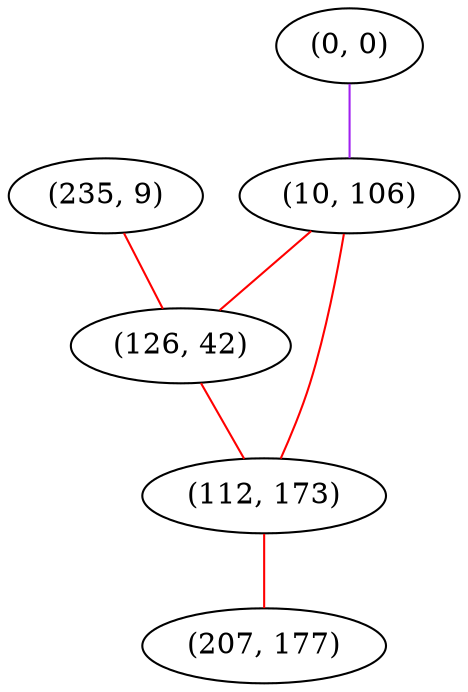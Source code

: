 graph "" {
"(0, 0)";
"(10, 106)";
"(235, 9)";
"(126, 42)";
"(112, 173)";
"(207, 177)";
"(0, 0)" -- "(10, 106)"  [color=purple, key=0, weight=4];
"(10, 106)" -- "(126, 42)"  [color=red, key=0, weight=1];
"(10, 106)" -- "(112, 173)"  [color=red, key=0, weight=1];
"(235, 9)" -- "(126, 42)"  [color=red, key=0, weight=1];
"(126, 42)" -- "(112, 173)"  [color=red, key=0, weight=1];
"(112, 173)" -- "(207, 177)"  [color=red, key=0, weight=1];
}
